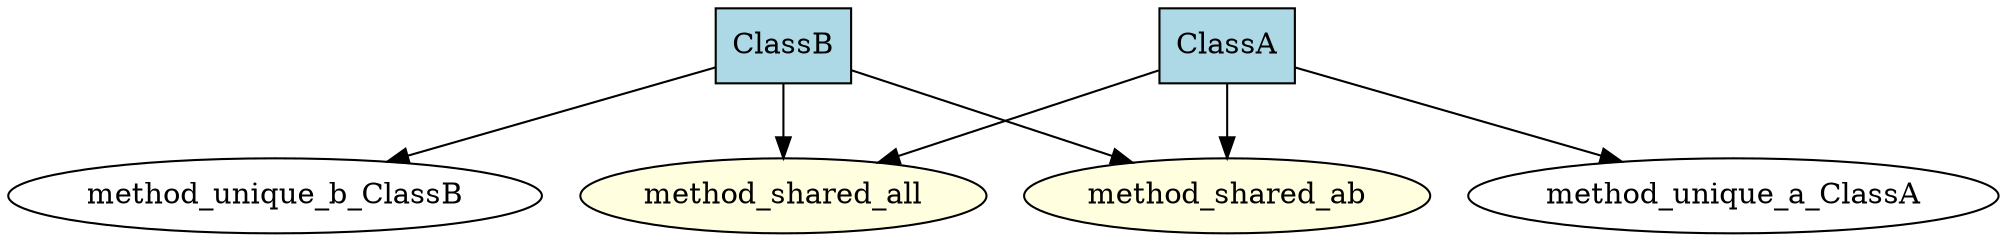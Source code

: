 // Class Hierarchy Original
digraph {
	rankdir=TB
	ClassA [fillcolor=lightblue shape=box style=filled]
	ClassB [fillcolor=lightblue shape=box style=filled]
	method_shared_all [fillcolor=lightyellow shape=ellipse style=filled]
	ClassA -> method_shared_all
	ClassB -> method_shared_all
	method_shared_ab [fillcolor=lightyellow shape=ellipse style=filled]
	ClassA -> method_shared_ab
	ClassB -> method_shared_ab
	method_unique_a_ClassA [fillcolor=white shape=ellipse style=filled]
	ClassA -> method_unique_a_ClassA
	method_unique_b_ClassB [fillcolor=white shape=ellipse style=filled]
	ClassB -> method_unique_b_ClassB
	{
		rank=same
		method_shared_all
		method_shared_ab
	}
	{
		rank=same
		method_unique_a_ClassA
	}
	{
		rank=same
		method_unique_b_ClassB
	}
}
